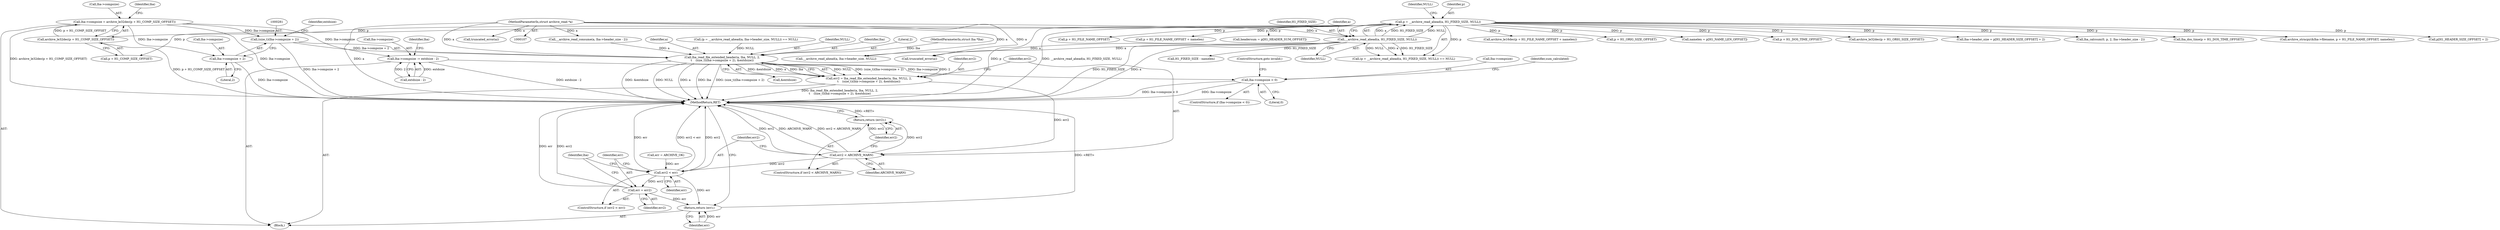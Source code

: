 digraph "0_libarchive_98dcbbf0bf4854bf987557e55e55fff7abbf3ea9@integer" {
"1000149" [label="(Call,lha->compsize = archive_le32dec(p + H1_COMP_SIZE_OFFSET))"];
"1000153" [label="(Call,archive_le32dec(p + H1_COMP_SIZE_OFFSET))"];
"1000125" [label="(Call,p = __archive_read_ahead(a, H1_FIXED_SIZE, NULL))"];
"1000127" [label="(Call,__archive_read_ahead(a, H1_FIXED_SIZE, NULL))"];
"1000108" [label="(MethodParameterIn,struct archive_read *a)"];
"1000280" [label="(Call,(size_t)(lha->compsize + 2))"];
"1000275" [label="(Call,lha_read_file_extended_header(a, lha, NULL, 2,\n\t    (size_t)(lha->compsize + 2), &extdsize))"];
"1000273" [label="(Call,err2 = lha_read_file_extended_header(a, lha, NULL, 2,\n\t    (size_t)(lha->compsize + 2), &extdsize))"];
"1000290" [label="(Call,err2 < ARCHIVE_WARN)"];
"1000293" [label="(Return,return (err2);)"];
"1000296" [label="(Call,err2 < err)"];
"1000299" [label="(Call,err = err2)"];
"1000330" [label="(Return,return (err);)"];
"1000282" [label="(Call,lha->compsize + 2)"];
"1000302" [label="(Call,lha->compsize -= extdsize - 2)"];
"1000310" [label="(Call,lha->compsize < 0)"];
"1000244" [label="(Call,archive_le16dec(p + H1_FILE_NAME_OFFSET + namelen))"];
"1000154" [label="(Call,p + H1_COMP_SIZE_OFFSET)"];
"1000296" [label="(Call,err2 < err)"];
"1000294" [label="(Identifier,err2)"];
"1000162" [label="(Call,p + H1_ORIG_SIZE_OFFSET)"];
"1000282" [label="(Call,lha->compsize + 2)"];
"1000283" [label="(Call,lha->compsize)"];
"1000314" [label="(Literal,0)"];
"1000110" [label="(Block,)"];
"1000153" [label="(Call,archive_le32dec(p + H1_COMP_SIZE_OFFSET))"];
"1000330" [label="(Return,return (err);)"];
"1000108" [label="(MethodParameterIn,struct archive_read *a)"];
"1000315" [label="(ControlStructure,goto invalid;)"];
"1000273" [label="(Call,err2 = lha_read_file_extended_header(a, lha, NULL, 2,\n\t    (size_t)(lha->compsize + 2), &extdsize))"];
"1000173" [label="(Call,namelen = p[H1_NAME_LEN_OFFSET])"];
"1000186" [label="(Call,H1_FIXED_SIZE - namelen)"];
"1000170" [label="(Call,p + H1_DOS_TIME_OFFSET)"];
"1000161" [label="(Call,archive_le32dec(p + H1_ORIG_SIZE_OFFSET))"];
"1000300" [label="(Identifier,err)"];
"1000135" [label="(Call,lha->header_size = p[H1_HEADER_SIZE_OFFSET] + 2)"];
"1000129" [label="(Identifier,H1_FIXED_SIZE)"];
"1000266" [label="(Call,__archive_read_consume(a, lha->header_size - 2))"];
"1000301" [label="(Identifier,err2)"];
"1000312" [label="(Identifier,lha)"];
"1000150" [label="(Call,lha->compsize)"];
"1000257" [label="(Call,lha_calcsum(0, p, 2, lha->header_size - 2))"];
"1000311" [label="(Call,lha->compsize)"];
"1000169" [label="(Call,lha_dos_time(p + H1_DOS_TIME_OFFSET))"];
"1000275" [label="(Call,lha_read_file_extended_header(a, lha, NULL, 2,\n\t    (size_t)(lha->compsize + 2), &extdsize))"];
"1000331" [label="(Identifier,err)"];
"1000280" [label="(Call,(size_t)(lha->compsize + 2))"];
"1000131" [label="(Identifier,NULL)"];
"1000290" [label="(Call,err2 < ARCHIVE_WARN)"];
"1000310" [label="(Call,lha->compsize < 0)"];
"1000133" [label="(Call,truncated_error(a))"];
"1000274" [label="(Identifier,err2)"];
"1000202" [label="(Call,__archive_read_ahead(a, lha->header_size, NULL))"];
"1000297" [label="(Identifier,err2)"];
"1000287" [label="(Call,&extdsize)"];
"1000309" [label="(ControlStructure,if (lha->compsize < 0))"];
"1000149" [label="(Call,lha->compsize = archive_le32dec(p + H1_COMP_SIZE_OFFSET))"];
"1000298" [label="(Identifier,err)"];
"1000342" [label="(MethodReturn,RET)"];
"1000276" [label="(Identifier,a)"];
"1000128" [label="(Identifier,a)"];
"1000292" [label="(Identifier,ARCHIVE_WARN)"];
"1000126" [label="(Identifier,p)"];
"1000199" [label="(Call,(p = __archive_read_ahead(a, lha->header_size, NULL)) == NULL)"];
"1000303" [label="(Call,lha->compsize)"];
"1000304" [label="(Identifier,lha)"];
"1000125" [label="(Call,p = __archive_read_ahead(a, H1_FIXED_SIZE, NULL))"];
"1000231" [label="(Call,archive_strncpy(&lha->filename, p + H1_FILE_NAME_OFFSET, namelen))"];
"1000306" [label="(Call,extdsize - 2)"];
"1000139" [label="(Call,p[H1_HEADER_SIZE_OFFSET] + 2)"];
"1000210" [label="(Call,truncated_error(a))"];
"1000120" [label="(Call,err = ARCHIVE_OK)"];
"1000318" [label="(Identifier,sum_calculated)"];
"1000127" [label="(Call,__archive_read_ahead(a, H1_FIXED_SIZE, NULL))"];
"1000236" [label="(Call,p + H1_FILE_NAME_OFFSET)"];
"1000295" [label="(ControlStructure,if (err2 < err))"];
"1000288" [label="(Identifier,extdsize)"];
"1000289" [label="(ControlStructure,if (err2 < ARCHIVE_WARN))"];
"1000286" [label="(Literal,2)"];
"1000278" [label="(Identifier,NULL)"];
"1000130" [label="(Identifier,NULL)"];
"1000159" [label="(Identifier,lha)"];
"1000277" [label="(Identifier,lha)"];
"1000245" [label="(Call,p + H1_FILE_NAME_OFFSET + namelen)"];
"1000279" [label="(Literal,2)"];
"1000302" [label="(Call,lha->compsize -= extdsize - 2)"];
"1000299" [label="(Call,err = err2)"];
"1000291" [label="(Identifier,err2)"];
"1000109" [label="(MethodParameterIn,struct lha *lha)"];
"1000124" [label="(Call,(p = __archive_read_ahead(a, H1_FIXED_SIZE, NULL)) == NULL)"];
"1000293" [label="(Return,return (err2);)"];
"1000144" [label="(Call,headersum = p[H1_HEADER_SUM_OFFSET])"];
"1000149" -> "1000110"  [label="AST: "];
"1000149" -> "1000153"  [label="CFG: "];
"1000150" -> "1000149"  [label="AST: "];
"1000153" -> "1000149"  [label="AST: "];
"1000159" -> "1000149"  [label="CFG: "];
"1000149" -> "1000342"  [label="DDG: archive_le32dec(p + H1_COMP_SIZE_OFFSET)"];
"1000149" -> "1000342"  [label="DDG: lha->compsize"];
"1000153" -> "1000149"  [label="DDG: p + H1_COMP_SIZE_OFFSET"];
"1000149" -> "1000280"  [label="DDG: lha->compsize"];
"1000149" -> "1000282"  [label="DDG: lha->compsize"];
"1000149" -> "1000302"  [label="DDG: lha->compsize"];
"1000153" -> "1000154"  [label="CFG: "];
"1000154" -> "1000153"  [label="AST: "];
"1000153" -> "1000342"  [label="DDG: p + H1_COMP_SIZE_OFFSET"];
"1000125" -> "1000153"  [label="DDG: p"];
"1000125" -> "1000124"  [label="AST: "];
"1000125" -> "1000127"  [label="CFG: "];
"1000126" -> "1000125"  [label="AST: "];
"1000127" -> "1000125"  [label="AST: "];
"1000131" -> "1000125"  [label="CFG: "];
"1000125" -> "1000342"  [label="DDG: p"];
"1000125" -> "1000342"  [label="DDG: __archive_read_ahead(a, H1_FIXED_SIZE, NULL)"];
"1000125" -> "1000124"  [label="DDG: p"];
"1000127" -> "1000125"  [label="DDG: a"];
"1000127" -> "1000125"  [label="DDG: H1_FIXED_SIZE"];
"1000127" -> "1000125"  [label="DDG: NULL"];
"1000125" -> "1000135"  [label="DDG: p"];
"1000125" -> "1000139"  [label="DDG: p"];
"1000125" -> "1000144"  [label="DDG: p"];
"1000125" -> "1000154"  [label="DDG: p"];
"1000125" -> "1000161"  [label="DDG: p"];
"1000125" -> "1000162"  [label="DDG: p"];
"1000125" -> "1000169"  [label="DDG: p"];
"1000125" -> "1000170"  [label="DDG: p"];
"1000125" -> "1000173"  [label="DDG: p"];
"1000125" -> "1000231"  [label="DDG: p"];
"1000125" -> "1000236"  [label="DDG: p"];
"1000125" -> "1000244"  [label="DDG: p"];
"1000125" -> "1000245"  [label="DDG: p"];
"1000125" -> "1000257"  [label="DDG: p"];
"1000127" -> "1000130"  [label="CFG: "];
"1000128" -> "1000127"  [label="AST: "];
"1000129" -> "1000127"  [label="AST: "];
"1000130" -> "1000127"  [label="AST: "];
"1000127" -> "1000342"  [label="DDG: H1_FIXED_SIZE"];
"1000127" -> "1000342"  [label="DDG: a"];
"1000127" -> "1000124"  [label="DDG: a"];
"1000127" -> "1000124"  [label="DDG: H1_FIXED_SIZE"];
"1000127" -> "1000124"  [label="DDG: NULL"];
"1000108" -> "1000127"  [label="DDG: a"];
"1000127" -> "1000133"  [label="DDG: a"];
"1000127" -> "1000186"  [label="DDG: H1_FIXED_SIZE"];
"1000127" -> "1000202"  [label="DDG: a"];
"1000108" -> "1000107"  [label="AST: "];
"1000108" -> "1000342"  [label="DDG: a"];
"1000108" -> "1000133"  [label="DDG: a"];
"1000108" -> "1000202"  [label="DDG: a"];
"1000108" -> "1000210"  [label="DDG: a"];
"1000108" -> "1000266"  [label="DDG: a"];
"1000108" -> "1000275"  [label="DDG: a"];
"1000280" -> "1000275"  [label="AST: "];
"1000280" -> "1000282"  [label="CFG: "];
"1000281" -> "1000280"  [label="AST: "];
"1000282" -> "1000280"  [label="AST: "];
"1000288" -> "1000280"  [label="CFG: "];
"1000280" -> "1000342"  [label="DDG: lha->compsize + 2"];
"1000280" -> "1000275"  [label="DDG: lha->compsize + 2"];
"1000275" -> "1000273"  [label="AST: "];
"1000275" -> "1000287"  [label="CFG: "];
"1000276" -> "1000275"  [label="AST: "];
"1000277" -> "1000275"  [label="AST: "];
"1000278" -> "1000275"  [label="AST: "];
"1000279" -> "1000275"  [label="AST: "];
"1000287" -> "1000275"  [label="AST: "];
"1000273" -> "1000275"  [label="CFG: "];
"1000275" -> "1000342"  [label="DDG: (size_t)(lha->compsize + 2)"];
"1000275" -> "1000342"  [label="DDG: &extdsize"];
"1000275" -> "1000342"  [label="DDG: NULL"];
"1000275" -> "1000342"  [label="DDG: a"];
"1000275" -> "1000342"  [label="DDG: lha"];
"1000275" -> "1000273"  [label="DDG: NULL"];
"1000275" -> "1000273"  [label="DDG: (size_t)(lha->compsize + 2)"];
"1000275" -> "1000273"  [label="DDG: 2"];
"1000275" -> "1000273"  [label="DDG: &extdsize"];
"1000275" -> "1000273"  [label="DDG: a"];
"1000275" -> "1000273"  [label="DDG: lha"];
"1000266" -> "1000275"  [label="DDG: a"];
"1000109" -> "1000275"  [label="DDG: lha"];
"1000199" -> "1000275"  [label="DDG: NULL"];
"1000273" -> "1000110"  [label="AST: "];
"1000274" -> "1000273"  [label="AST: "];
"1000291" -> "1000273"  [label="CFG: "];
"1000273" -> "1000342"  [label="DDG: lha_read_file_extended_header(a, lha, NULL, 2,\n\t    (size_t)(lha->compsize + 2), &extdsize)"];
"1000273" -> "1000290"  [label="DDG: err2"];
"1000290" -> "1000289"  [label="AST: "];
"1000290" -> "1000292"  [label="CFG: "];
"1000291" -> "1000290"  [label="AST: "];
"1000292" -> "1000290"  [label="AST: "];
"1000294" -> "1000290"  [label="CFG: "];
"1000297" -> "1000290"  [label="CFG: "];
"1000290" -> "1000342"  [label="DDG: err2"];
"1000290" -> "1000342"  [label="DDG: ARCHIVE_WARN"];
"1000290" -> "1000342"  [label="DDG: err2 < ARCHIVE_WARN"];
"1000290" -> "1000293"  [label="DDG: err2"];
"1000290" -> "1000296"  [label="DDG: err2"];
"1000293" -> "1000289"  [label="AST: "];
"1000293" -> "1000294"  [label="CFG: "];
"1000294" -> "1000293"  [label="AST: "];
"1000342" -> "1000293"  [label="CFG: "];
"1000293" -> "1000342"  [label="DDG: <RET>"];
"1000294" -> "1000293"  [label="DDG: err2"];
"1000296" -> "1000295"  [label="AST: "];
"1000296" -> "1000298"  [label="CFG: "];
"1000297" -> "1000296"  [label="AST: "];
"1000298" -> "1000296"  [label="AST: "];
"1000300" -> "1000296"  [label="CFG: "];
"1000304" -> "1000296"  [label="CFG: "];
"1000296" -> "1000342"  [label="DDG: err"];
"1000296" -> "1000342"  [label="DDG: err2 < err"];
"1000296" -> "1000342"  [label="DDG: err2"];
"1000120" -> "1000296"  [label="DDG: err"];
"1000296" -> "1000299"  [label="DDG: err2"];
"1000296" -> "1000330"  [label="DDG: err"];
"1000299" -> "1000295"  [label="AST: "];
"1000299" -> "1000301"  [label="CFG: "];
"1000300" -> "1000299"  [label="AST: "];
"1000301" -> "1000299"  [label="AST: "];
"1000304" -> "1000299"  [label="CFG: "];
"1000299" -> "1000342"  [label="DDG: err2"];
"1000299" -> "1000342"  [label="DDG: err"];
"1000299" -> "1000330"  [label="DDG: err"];
"1000330" -> "1000110"  [label="AST: "];
"1000330" -> "1000331"  [label="CFG: "];
"1000331" -> "1000330"  [label="AST: "];
"1000342" -> "1000330"  [label="CFG: "];
"1000330" -> "1000342"  [label="DDG: <RET>"];
"1000331" -> "1000330"  [label="DDG: err"];
"1000282" -> "1000286"  [label="CFG: "];
"1000283" -> "1000282"  [label="AST: "];
"1000286" -> "1000282"  [label="AST: "];
"1000282" -> "1000342"  [label="DDG: lha->compsize"];
"1000302" -> "1000110"  [label="AST: "];
"1000302" -> "1000306"  [label="CFG: "];
"1000303" -> "1000302"  [label="AST: "];
"1000306" -> "1000302"  [label="AST: "];
"1000312" -> "1000302"  [label="CFG: "];
"1000302" -> "1000342"  [label="DDG: extdsize - 2"];
"1000306" -> "1000302"  [label="DDG: extdsize"];
"1000306" -> "1000302"  [label="DDG: 2"];
"1000302" -> "1000310"  [label="DDG: lha->compsize"];
"1000310" -> "1000309"  [label="AST: "];
"1000310" -> "1000314"  [label="CFG: "];
"1000311" -> "1000310"  [label="AST: "];
"1000314" -> "1000310"  [label="AST: "];
"1000315" -> "1000310"  [label="CFG: "];
"1000318" -> "1000310"  [label="CFG: "];
"1000310" -> "1000342"  [label="DDG: lha->compsize < 0"];
"1000310" -> "1000342"  [label="DDG: lha->compsize"];
}
